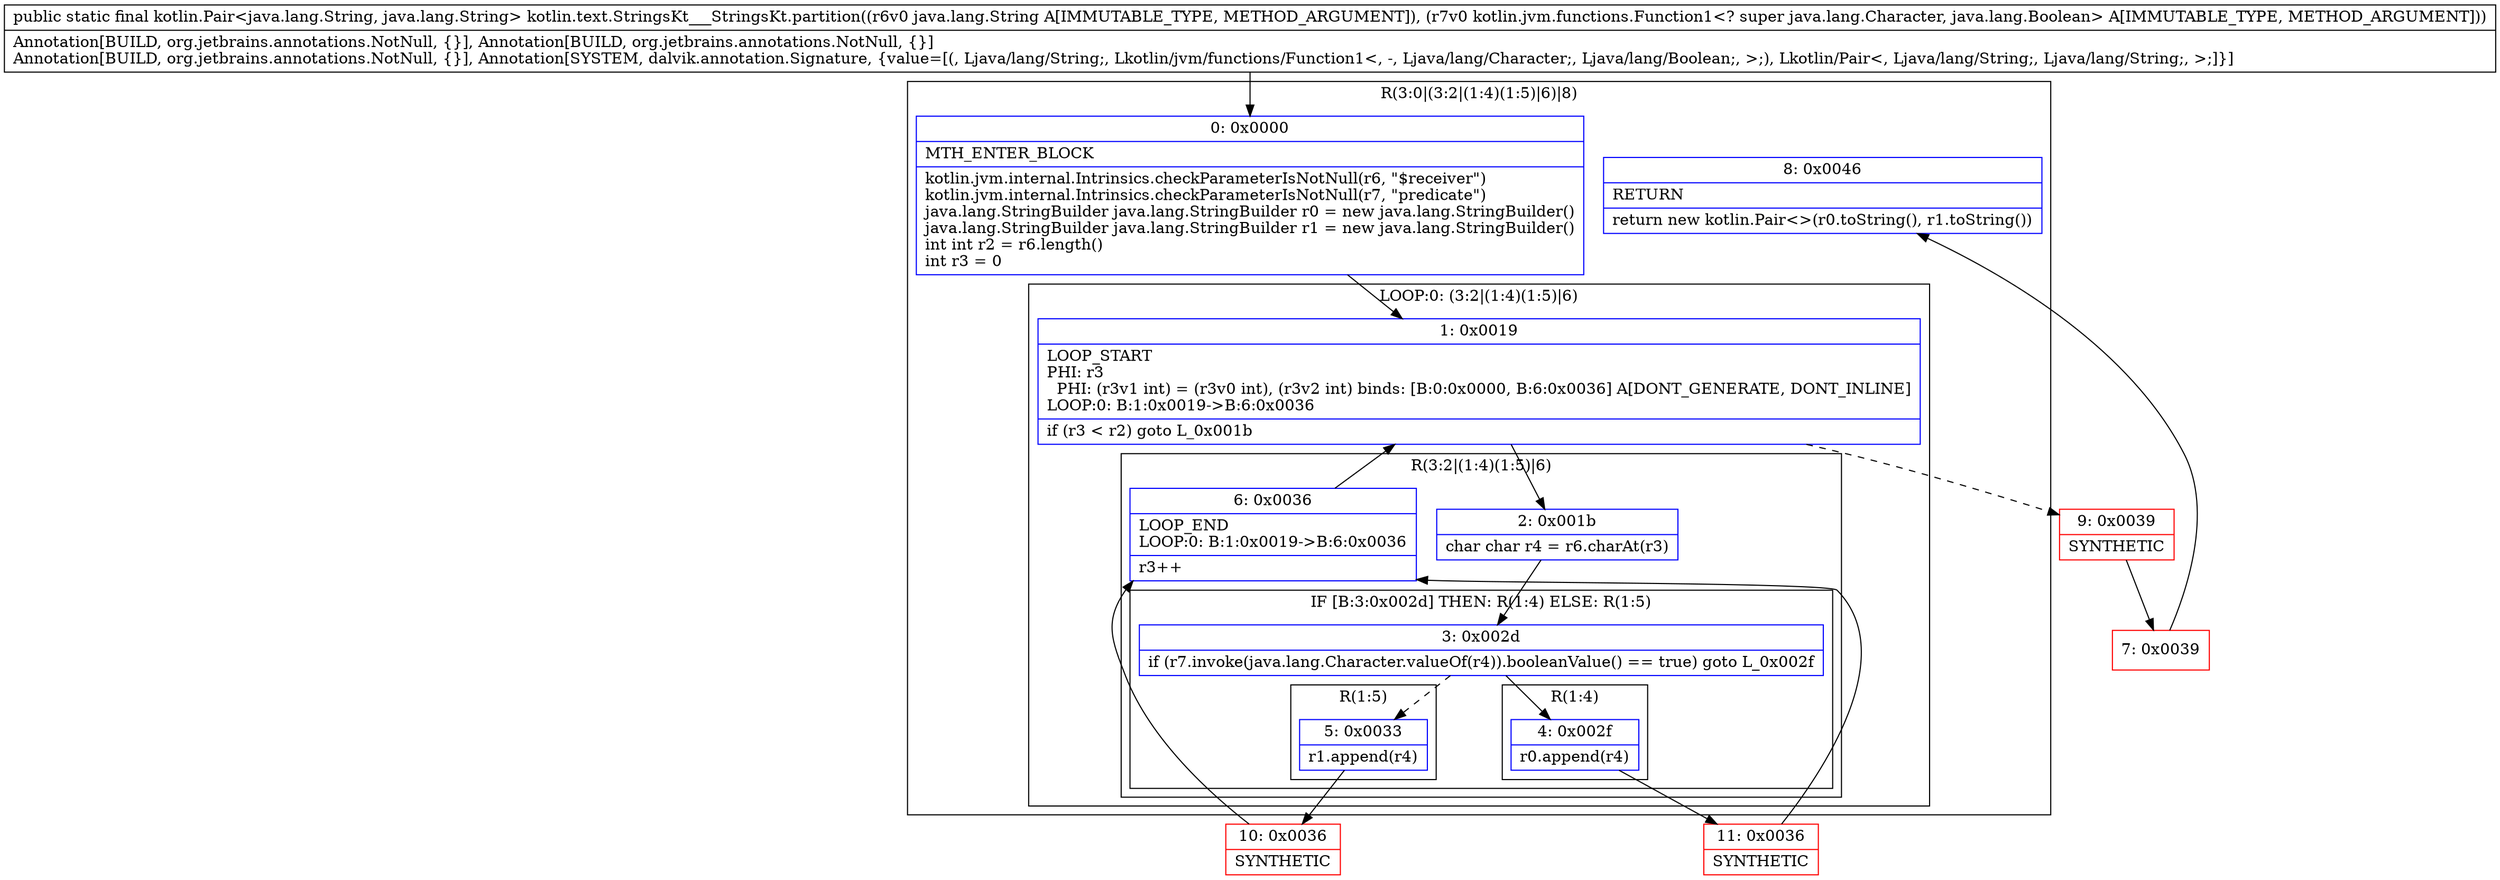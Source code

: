 digraph "CFG forkotlin.text.StringsKt___StringsKt.partition(Ljava\/lang\/String;Lkotlin\/jvm\/functions\/Function1;)Lkotlin\/Pair;" {
subgraph cluster_Region_158850587 {
label = "R(3:0|(3:2|(1:4)(1:5)|6)|8)";
node [shape=record,color=blue];
Node_0 [shape=record,label="{0\:\ 0x0000|MTH_ENTER_BLOCK\l|kotlin.jvm.internal.Intrinsics.checkParameterIsNotNull(r6, \"$receiver\")\lkotlin.jvm.internal.Intrinsics.checkParameterIsNotNull(r7, \"predicate\")\ljava.lang.StringBuilder java.lang.StringBuilder r0 = new java.lang.StringBuilder()\ljava.lang.StringBuilder java.lang.StringBuilder r1 = new java.lang.StringBuilder()\lint int r2 = r6.length()\lint r3 = 0\l}"];
subgraph cluster_LoopRegion_1152446537 {
label = "LOOP:0: (3:2|(1:4)(1:5)|6)";
node [shape=record,color=blue];
Node_1 [shape=record,label="{1\:\ 0x0019|LOOP_START\lPHI: r3 \l  PHI: (r3v1 int) = (r3v0 int), (r3v2 int) binds: [B:0:0x0000, B:6:0x0036] A[DONT_GENERATE, DONT_INLINE]\lLOOP:0: B:1:0x0019\-\>B:6:0x0036\l|if (r3 \< r2) goto L_0x001b\l}"];
subgraph cluster_Region_1937799618 {
label = "R(3:2|(1:4)(1:5)|6)";
node [shape=record,color=blue];
Node_2 [shape=record,label="{2\:\ 0x001b|char char r4 = r6.charAt(r3)\l}"];
subgraph cluster_IfRegion_998980381 {
label = "IF [B:3:0x002d] THEN: R(1:4) ELSE: R(1:5)";
node [shape=record,color=blue];
Node_3 [shape=record,label="{3\:\ 0x002d|if (r7.invoke(java.lang.Character.valueOf(r4)).booleanValue() == true) goto L_0x002f\l}"];
subgraph cluster_Region_406462256 {
label = "R(1:4)";
node [shape=record,color=blue];
Node_4 [shape=record,label="{4\:\ 0x002f|r0.append(r4)\l}"];
}
subgraph cluster_Region_2133723659 {
label = "R(1:5)";
node [shape=record,color=blue];
Node_5 [shape=record,label="{5\:\ 0x0033|r1.append(r4)\l}"];
}
}
Node_6 [shape=record,label="{6\:\ 0x0036|LOOP_END\lLOOP:0: B:1:0x0019\-\>B:6:0x0036\l|r3++\l}"];
}
}
Node_8 [shape=record,label="{8\:\ 0x0046|RETURN\l|return new kotlin.Pair\<\>(r0.toString(), r1.toString())\l}"];
}
Node_7 [shape=record,color=red,label="{7\:\ 0x0039}"];
Node_9 [shape=record,color=red,label="{9\:\ 0x0039|SYNTHETIC\l}"];
Node_10 [shape=record,color=red,label="{10\:\ 0x0036|SYNTHETIC\l}"];
Node_11 [shape=record,color=red,label="{11\:\ 0x0036|SYNTHETIC\l}"];
MethodNode[shape=record,label="{public static final kotlin.Pair\<java.lang.String, java.lang.String\> kotlin.text.StringsKt___StringsKt.partition((r6v0 java.lang.String A[IMMUTABLE_TYPE, METHOD_ARGUMENT]), (r7v0 kotlin.jvm.functions.Function1\<? super java.lang.Character, java.lang.Boolean\> A[IMMUTABLE_TYPE, METHOD_ARGUMENT]))  | Annotation[BUILD, org.jetbrains.annotations.NotNull, \{\}], Annotation[BUILD, org.jetbrains.annotations.NotNull, \{\}]\lAnnotation[BUILD, org.jetbrains.annotations.NotNull, \{\}], Annotation[SYSTEM, dalvik.annotation.Signature, \{value=[(, Ljava\/lang\/String;, Lkotlin\/jvm\/functions\/Function1\<, \-, Ljava\/lang\/Character;, Ljava\/lang\/Boolean;, \>;), Lkotlin\/Pair\<, Ljava\/lang\/String;, Ljava\/lang\/String;, \>;]\}]\l}"];
MethodNode -> Node_0;
Node_0 -> Node_1;
Node_1 -> Node_2;
Node_1 -> Node_9[style=dashed];
Node_2 -> Node_3;
Node_3 -> Node_4;
Node_3 -> Node_5[style=dashed];
Node_4 -> Node_11;
Node_5 -> Node_10;
Node_6 -> Node_1;
Node_7 -> Node_8;
Node_9 -> Node_7;
Node_10 -> Node_6;
Node_11 -> Node_6;
}

